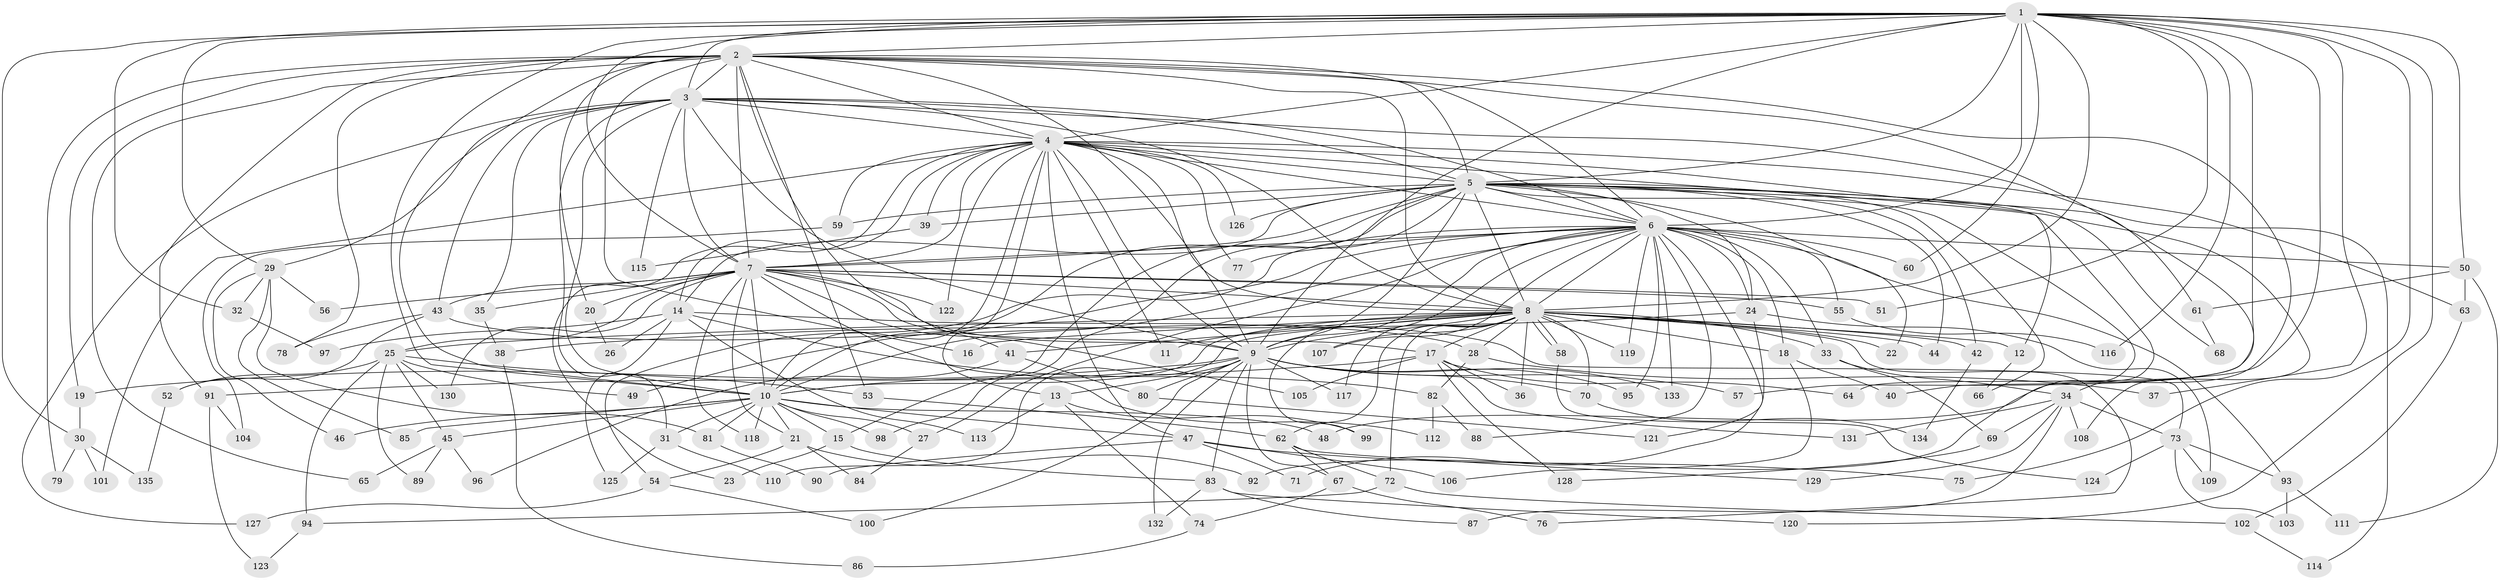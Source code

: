 // Generated by graph-tools (version 1.1) at 2025/49/03/09/25 03:49:34]
// undirected, 135 vertices, 295 edges
graph export_dot {
graph [start="1"]
  node [color=gray90,style=filled];
  1;
  2;
  3;
  4;
  5;
  6;
  7;
  8;
  9;
  10;
  11;
  12;
  13;
  14;
  15;
  16;
  17;
  18;
  19;
  20;
  21;
  22;
  23;
  24;
  25;
  26;
  27;
  28;
  29;
  30;
  31;
  32;
  33;
  34;
  35;
  36;
  37;
  38;
  39;
  40;
  41;
  42;
  43;
  44;
  45;
  46;
  47;
  48;
  49;
  50;
  51;
  52;
  53;
  54;
  55;
  56;
  57;
  58;
  59;
  60;
  61;
  62;
  63;
  64;
  65;
  66;
  67;
  68;
  69;
  70;
  71;
  72;
  73;
  74;
  75;
  76;
  77;
  78;
  79;
  80;
  81;
  82;
  83;
  84;
  85;
  86;
  87;
  88;
  89;
  90;
  91;
  92;
  93;
  94;
  95;
  96;
  97;
  98;
  99;
  100;
  101;
  102;
  103;
  104;
  105;
  106;
  107;
  108;
  109;
  110;
  111;
  112;
  113;
  114;
  115;
  116;
  117;
  118;
  119;
  120;
  121;
  122;
  123;
  124;
  125;
  126;
  127;
  128;
  129;
  130;
  131;
  132;
  133;
  134;
  135;
  1 -- 2;
  1 -- 3;
  1 -- 4;
  1 -- 5;
  1 -- 6;
  1 -- 7;
  1 -- 8;
  1 -- 9;
  1 -- 10;
  1 -- 29;
  1 -- 30;
  1 -- 32;
  1 -- 37;
  1 -- 50;
  1 -- 51;
  1 -- 57;
  1 -- 60;
  1 -- 64;
  1 -- 75;
  1 -- 116;
  1 -- 120;
  2 -- 3;
  2 -- 4;
  2 -- 5;
  2 -- 6;
  2 -- 7;
  2 -- 8;
  2 -- 9;
  2 -- 10;
  2 -- 16;
  2 -- 19;
  2 -- 20;
  2 -- 40;
  2 -- 41;
  2 -- 48;
  2 -- 53;
  2 -- 65;
  2 -- 78;
  2 -- 79;
  2 -- 91;
  3 -- 4;
  3 -- 5;
  3 -- 6;
  3 -- 7;
  3 -- 8;
  3 -- 9;
  3 -- 10;
  3 -- 29;
  3 -- 31;
  3 -- 35;
  3 -- 43;
  3 -- 114;
  3 -- 115;
  3 -- 127;
  4 -- 5;
  4 -- 6;
  4 -- 7;
  4 -- 8;
  4 -- 9;
  4 -- 10;
  4 -- 11;
  4 -- 12;
  4 -- 13;
  4 -- 14;
  4 -- 23;
  4 -- 39;
  4 -- 47;
  4 -- 59;
  4 -- 63;
  4 -- 77;
  4 -- 101;
  4 -- 108;
  4 -- 122;
  4 -- 126;
  5 -- 6;
  5 -- 7;
  5 -- 8;
  5 -- 9;
  5 -- 10;
  5 -- 14;
  5 -- 15;
  5 -- 22;
  5 -- 24;
  5 -- 34;
  5 -- 39;
  5 -- 42;
  5 -- 44;
  5 -- 59;
  5 -- 61;
  5 -- 66;
  5 -- 68;
  5 -- 92;
  5 -- 98;
  5 -- 126;
  6 -- 7;
  6 -- 8;
  6 -- 9;
  6 -- 10;
  6 -- 18;
  6 -- 24;
  6 -- 27;
  6 -- 33;
  6 -- 49;
  6 -- 50;
  6 -- 54;
  6 -- 55;
  6 -- 60;
  6 -- 71;
  6 -- 77;
  6 -- 88;
  6 -- 93;
  6 -- 95;
  6 -- 99;
  6 -- 107;
  6 -- 119;
  6 -- 133;
  7 -- 8;
  7 -- 9;
  7 -- 10;
  7 -- 17;
  7 -- 20;
  7 -- 21;
  7 -- 25;
  7 -- 35;
  7 -- 43;
  7 -- 51;
  7 -- 55;
  7 -- 56;
  7 -- 105;
  7 -- 112;
  7 -- 118;
  7 -- 122;
  7 -- 130;
  8 -- 9;
  8 -- 10;
  8 -- 11;
  8 -- 12;
  8 -- 16;
  8 -- 17;
  8 -- 18;
  8 -- 22;
  8 -- 25;
  8 -- 28;
  8 -- 33;
  8 -- 36;
  8 -- 41;
  8 -- 42;
  8 -- 44;
  8 -- 58;
  8 -- 58;
  8 -- 62;
  8 -- 70;
  8 -- 72;
  8 -- 76;
  8 -- 107;
  8 -- 110;
  8 -- 117;
  8 -- 119;
  9 -- 10;
  9 -- 13;
  9 -- 19;
  9 -- 57;
  9 -- 67;
  9 -- 70;
  9 -- 80;
  9 -- 83;
  9 -- 95;
  9 -- 100;
  9 -- 117;
  9 -- 132;
  9 -- 133;
  10 -- 15;
  10 -- 21;
  10 -- 27;
  10 -- 31;
  10 -- 45;
  10 -- 46;
  10 -- 47;
  10 -- 48;
  10 -- 81;
  10 -- 85;
  10 -- 98;
  10 -- 118;
  12 -- 66;
  13 -- 74;
  13 -- 99;
  13 -- 113;
  14 -- 26;
  14 -- 28;
  14 -- 82;
  14 -- 97;
  14 -- 113;
  14 -- 125;
  15 -- 23;
  15 -- 83;
  17 -- 36;
  17 -- 64;
  17 -- 91;
  17 -- 105;
  17 -- 128;
  17 -- 131;
  18 -- 40;
  18 -- 106;
  19 -- 30;
  20 -- 26;
  21 -- 54;
  21 -- 84;
  21 -- 92;
  24 -- 38;
  24 -- 109;
  24 -- 121;
  25 -- 45;
  25 -- 49;
  25 -- 52;
  25 -- 53;
  25 -- 89;
  25 -- 94;
  25 -- 130;
  27 -- 84;
  28 -- 37;
  28 -- 82;
  29 -- 32;
  29 -- 46;
  29 -- 56;
  29 -- 81;
  29 -- 85;
  30 -- 79;
  30 -- 101;
  30 -- 135;
  31 -- 110;
  31 -- 125;
  32 -- 97;
  33 -- 34;
  33 -- 69;
  34 -- 69;
  34 -- 73;
  34 -- 87;
  34 -- 108;
  34 -- 129;
  34 -- 131;
  35 -- 38;
  38 -- 86;
  39 -- 115;
  41 -- 80;
  41 -- 96;
  42 -- 134;
  43 -- 52;
  43 -- 73;
  43 -- 78;
  45 -- 65;
  45 -- 89;
  45 -- 96;
  47 -- 71;
  47 -- 75;
  47 -- 90;
  47 -- 106;
  50 -- 61;
  50 -- 63;
  50 -- 111;
  52 -- 135;
  53 -- 62;
  54 -- 100;
  54 -- 127;
  55 -- 116;
  58 -- 124;
  59 -- 104;
  61 -- 68;
  62 -- 67;
  62 -- 72;
  62 -- 129;
  63 -- 102;
  67 -- 74;
  67 -- 76;
  69 -- 128;
  70 -- 134;
  72 -- 94;
  72 -- 102;
  73 -- 93;
  73 -- 103;
  73 -- 109;
  73 -- 124;
  74 -- 86;
  80 -- 121;
  81 -- 90;
  82 -- 88;
  82 -- 112;
  83 -- 87;
  83 -- 120;
  83 -- 132;
  91 -- 104;
  91 -- 123;
  93 -- 103;
  93 -- 111;
  94 -- 123;
  102 -- 114;
}
